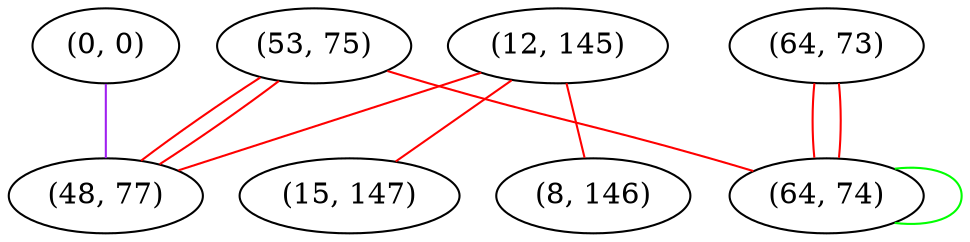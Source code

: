 graph "" {
"(0, 0)";
"(12, 145)";
"(8, 146)";
"(53, 75)";
"(64, 73)";
"(15, 147)";
"(48, 77)";
"(64, 74)";
"(0, 0)" -- "(48, 77)"  [color=purple, key=0, weight=4];
"(12, 145)" -- "(15, 147)"  [color=red, key=0, weight=1];
"(12, 145)" -- "(48, 77)"  [color=red, key=0, weight=1];
"(12, 145)" -- "(8, 146)"  [color=red, key=0, weight=1];
"(53, 75)" -- "(48, 77)"  [color=red, key=0, weight=1];
"(53, 75)" -- "(48, 77)"  [color=red, key=1, weight=1];
"(53, 75)" -- "(64, 74)"  [color=red, key=0, weight=1];
"(64, 73)" -- "(64, 74)"  [color=red, key=0, weight=1];
"(64, 73)" -- "(64, 74)"  [color=red, key=1, weight=1];
"(64, 74)" -- "(64, 74)"  [color=green, key=0, weight=2];
}
